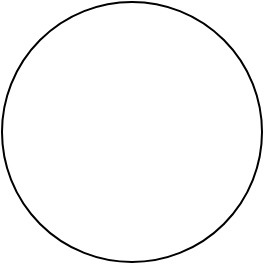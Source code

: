 <mxfile>
    <diagram id="nIJf42GZcoV6uZopMcyL" name="Page-1">
        <mxGraphModel dx="210" dy="717" grid="1" gridSize="10" guides="1" tooltips="1" connect="1" arrows="1" fold="1" page="1" pageScale="1" pageWidth="827" pageHeight="1169" math="0" shadow="0">
            <root>
                <mxCell id="0"/>
                <mxCell id="1" parent="0"/>
                <mxCell id="2" value="" style="ellipse;whiteSpace=wrap;html=1;aspect=fixed;" vertex="1" parent="1">
                    <mxGeometry x="200" y="480" width="130" height="130" as="geometry"/>
                </mxCell>
            </root>
        </mxGraphModel>
    </diagram>
</mxfile>